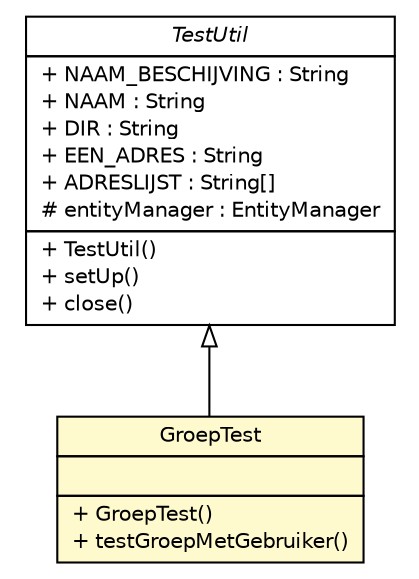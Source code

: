 #!/usr/local/bin/dot
#
# Class diagram 
# Generated by UMLGraph version R5_6-24-gf6e263 (http://www.umlgraph.org/)
#

digraph G {
	edge [fontname="Helvetica",fontsize=10,labelfontname="Helvetica",labelfontsize=10];
	node [fontname="Helvetica",fontsize=10,shape=plaintext];
	nodesep=0.25;
	ranksep=0.5;
	// nl.b3p.brmo.persistence.TestUtil
	c55 [label=<<table title="nl.b3p.brmo.persistence.TestUtil" border="0" cellborder="1" cellspacing="0" cellpadding="2" port="p" href="../TestUtil.html">
		<tr><td><table border="0" cellspacing="0" cellpadding="1">
<tr><td align="center" balign="center"><font face="Helvetica-Oblique"> TestUtil </font></td></tr>
		</table></td></tr>
		<tr><td><table border="0" cellspacing="0" cellpadding="1">
<tr><td align="left" balign="left"> + NAAM_BESCHIJVING : String </td></tr>
<tr><td align="left" balign="left"> + NAAM : String </td></tr>
<tr><td align="left" balign="left"> + DIR : String </td></tr>
<tr><td align="left" balign="left"> + EEN_ADRES : String </td></tr>
<tr><td align="left" balign="left"> + ADRESLIJST : String[] </td></tr>
<tr><td align="left" balign="left"> # entityManager : EntityManager </td></tr>
		</table></td></tr>
		<tr><td><table border="0" cellspacing="0" cellpadding="1">
<tr><td align="left" balign="left"> + TestUtil() </td></tr>
<tr><td align="left" balign="left"> + setUp() </td></tr>
<tr><td align="left" balign="left"> + close() </td></tr>
		</table></td></tr>
		</table>>, URL="../TestUtil.html", fontname="Helvetica", fontcolor="black", fontsize=10.0];
	// nl.b3p.brmo.persistence.auth.GroepTest
	c56 [label=<<table title="nl.b3p.brmo.persistence.auth.GroepTest" border="0" cellborder="1" cellspacing="0" cellpadding="2" port="p" bgcolor="lemonChiffon" href="./GroepTest.html">
		<tr><td><table border="0" cellspacing="0" cellpadding="1">
<tr><td align="center" balign="center"> GroepTest </td></tr>
		</table></td></tr>
		<tr><td><table border="0" cellspacing="0" cellpadding="1">
<tr><td align="left" balign="left">  </td></tr>
		</table></td></tr>
		<tr><td><table border="0" cellspacing="0" cellpadding="1">
<tr><td align="left" balign="left"> + GroepTest() </td></tr>
<tr><td align="left" balign="left"> + testGroepMetGebruiker() </td></tr>
		</table></td></tr>
		</table>>, URL="./GroepTest.html", fontname="Helvetica", fontcolor="black", fontsize=10.0];
	//nl.b3p.brmo.persistence.auth.GroepTest extends nl.b3p.brmo.persistence.TestUtil
	c55:p -> c56:p [dir=back,arrowtail=empty];
}

